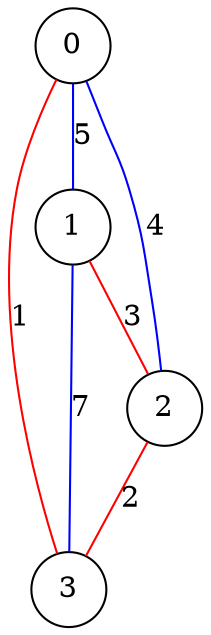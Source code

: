 graph ostov {
	node[shape=circle];
	edge[color=red];
	edge[label=1];
	0 -- 3;
	edge[label=3];
	1 -- 2;
	edge[label=2];
	2 -- 3;
	node[shape=circle];
	edge[color=blue];
	edge[label=5];
	0 -- 1;
	edge[label=4];
	0 -- 2;
	edge[label=7];
	1 -- 3;
}
